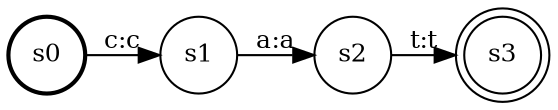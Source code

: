 digraph foo {
rankdir=LR ;
ranksep =".25" ;

/* default shape for nodes */
node [shape=circle, style=solid, fontsize=12]
edge [fontsize=12] ;

s0 -> s1 [label="c:c"] ;
s0 [style=bold] ; 
s1 -> s2 [label="a:a"] ;
s2 -> s3 [label="t:t"] ;

s3 [shape=doublecircle] ;

}
